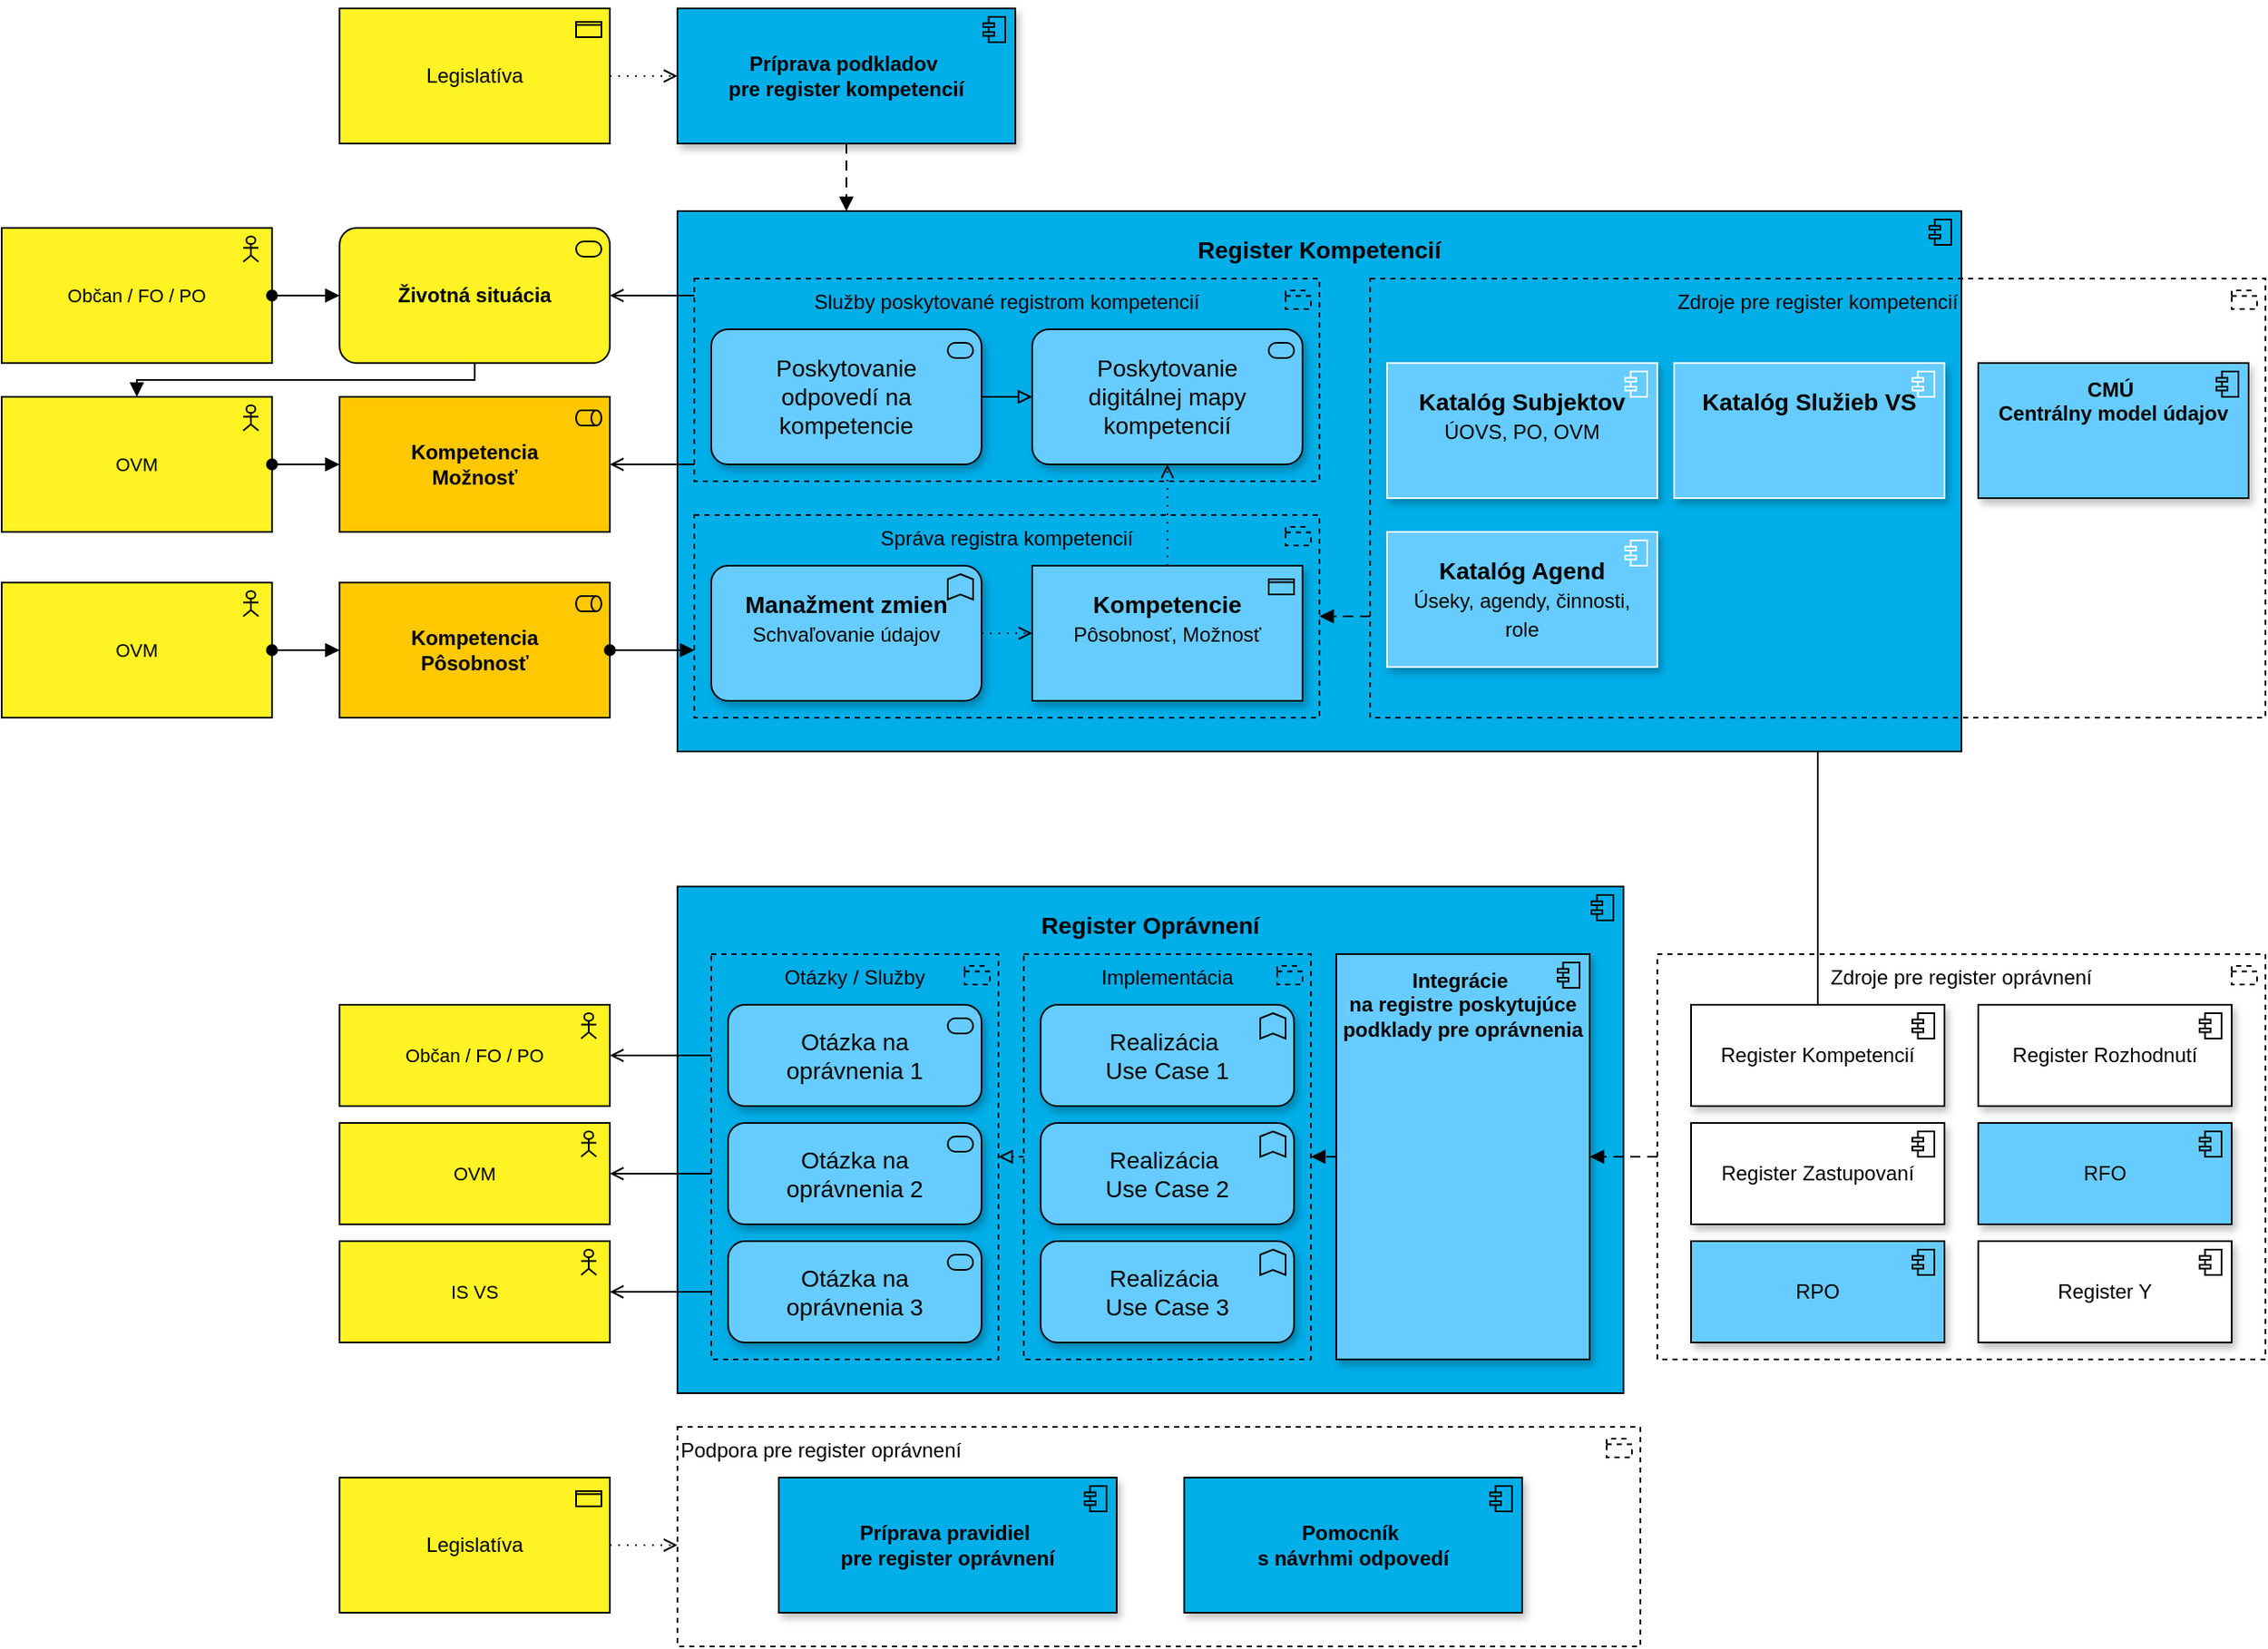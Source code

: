 <mxfile version="26.2.15">
  <diagram name="Page-1" id="1TvJFZpCCsVlD1c309pt">
    <mxGraphModel dx="2866" dy="1634" grid="1" gridSize="10" guides="1" tooltips="1" connect="1" arrows="0" fold="1" page="0" pageScale="1" pageWidth="1169" pageHeight="827" math="0" shadow="0">
      <root>
        <mxCell id="0" />
        <mxCell id="1" parent="0" />
        <mxCell id="TgHDQqaDv-wpQHtrNDzu-69" value="Podpora pre register oprávnení" style="html=1;outlineConnect=0;whiteSpace=wrap;shape=mxgraph.archimate3.application;appType=grouping;archiType=square;dashed=1;fillColor=none;verticalAlign=top;align=left;" vertex="1" parent="1">
          <mxGeometry x="-120" y="780" width="570" height="130" as="geometry" />
        </mxCell>
        <mxCell id="TgHDQqaDv-wpQHtrNDzu-43" value="Zdroje pre register oprávnení" style="html=1;outlineConnect=0;whiteSpace=wrap;shape=mxgraph.archimate3.application;appType=grouping;archiType=square;dashed=1;fillColor=none;verticalAlign=top;align=center;" vertex="1" parent="1">
          <mxGeometry x="460" y="500" width="360" height="240" as="geometry" />
        </mxCell>
        <mxCell id="Gv54UPKtSoBTYh8H3Rzt-5" value="Register Kompetencií" style="html=1;outlineConnect=0;whiteSpace=wrap;fillColor=#00AEE8;shape=mxgraph.archimate3.application;appType=comp;archiType=square;strokeColor=#000000;container=0;spacing=10;verticalAlign=top;fontSize=14;fontStyle=1;" parent="1" vertex="1">
          <mxGeometry x="-120" y="60" width="760" height="320" as="geometry" />
        </mxCell>
        <mxCell id="TgHDQqaDv-wpQHtrNDzu-12" value="Správa registra kompetencií" style="html=1;outlineConnect=0;whiteSpace=wrap;shape=mxgraph.archimate3.application;appType=grouping;archiType=square;dashed=1;fillColor=none;verticalAlign=top;" vertex="1" parent="1">
          <mxGeometry x="-110" y="240" width="370" height="120" as="geometry" />
        </mxCell>
        <mxCell id="TgHDQqaDv-wpQHtrNDzu-13" value="Zdroje pre register kompetencií" style="html=1;outlineConnect=0;whiteSpace=wrap;shape=mxgraph.archimate3.application;appType=grouping;archiType=square;dashed=1;fillColor=none;verticalAlign=top;align=center;" vertex="1" parent="1">
          <mxGeometry x="290" y="100" width="530" height="260" as="geometry" />
        </mxCell>
        <mxCell id="Gv54UPKtSoBTYh8H3Rzt-26" value="Register Oprávnení" style="html=1;outlineConnect=0;whiteSpace=wrap;fillColor=#00AEE8;shape=mxgraph.archimate3.application;appType=comp;archiType=square;strokeColor=#000000;container=0;spacing=10;verticalAlign=top;fontSize=14;fontStyle=1;align=center;fontFamily=Helvetica;fontColor=default;" parent="1" vertex="1">
          <mxGeometry x="-120" y="460" width="560" height="300" as="geometry" />
        </mxCell>
        <mxCell id="Gv54UPKtSoBTYh8H3Rzt-38" value="Otázky / Služby" style="html=1;outlineConnect=0;whiteSpace=wrap;shape=mxgraph.archimate3.application;appType=grouping;archiType=square;dashed=1;fillColor=none;strokeColor=#000000;align=center;verticalAlign=top;spacing=2;fontFamily=Helvetica;fontSize=12;fontColor=default;" parent="1" vertex="1">
          <mxGeometry x="-100" y="500" width="170" height="240" as="geometry" />
        </mxCell>
        <mxCell id="Gv54UPKtSoBTYh8H3Rzt-18" value="&lt;b&gt;Manažment zmien&lt;/b&gt;&lt;div&gt;&lt;font style=&quot;font-size: 12px;&quot;&gt;Schvaľovanie údajov&lt;/font&gt;&lt;/div&gt;" style="html=1;outlineConnect=0;whiteSpace=wrap;fillColor=#66CCFF;shape=mxgraph.archimate3.application;appType=func;archiType=rounded;strokeColor=#000000;align=center;verticalAlign=top;spacing=10;fontFamily=Helvetica;fontSize=14;shadow=1;" parent="1" vertex="1">
          <mxGeometry x="-100" y="270" width="160" height="80" as="geometry" />
        </mxCell>
        <mxCell id="Gv54UPKtSoBTYh8H3Rzt-27" value="Register Zastupovaní" style="html=1;outlineConnect=0;whiteSpace=wrap;fillColor=#FFFFFF;shape=mxgraph.archimate3.application;appType=comp;archiType=square;strokeColor=#000000;container=0;spacing=4;verticalAlign=middle;fontSize=12;shadow=1;align=center;fontFamily=Helvetica;" parent="1" vertex="1">
          <mxGeometry x="480" y="600" width="150" height="60" as="geometry" />
        </mxCell>
        <mxCell id="Gv54UPKtSoBTYh8H3Rzt-37" value="Otázka na oprávnenia 1" style="html=1;outlineConnect=0;whiteSpace=wrap;fillColor=#66CCFF;shape=mxgraph.archimate3.application;appType=serv;archiType=rounded;strokeColor=#000000;align=center;verticalAlign=middle;spacing=10;fontFamily=Helvetica;fontSize=14;shadow=1;fontColor=default;" parent="1" vertex="1">
          <mxGeometry x="-90" y="530" width="150" height="60" as="geometry" />
        </mxCell>
        <mxCell id="TgHDQqaDv-wpQHtrNDzu-1" value="Katalóg Služieb VS" style="html=1;outlineConnect=0;whiteSpace=wrap;fillColor=#66CCFF;shape=mxgraph.archimate3.application;appType=comp;archiType=square;strokeColor=#FFFFFF;container=0;spacing=10;verticalAlign=top;fontSize=14;fontStyle=1;shadow=1;" vertex="1" parent="1">
          <mxGeometry x="470" y="150" width="160" height="80" as="geometry" />
        </mxCell>
        <mxCell id="TgHDQqaDv-wpQHtrNDzu-2" value="Katalóg Agend&lt;div&gt;&lt;span style=&quot;font-weight: normal;&quot;&gt;&lt;font style=&quot;font-size: 12px;&quot;&gt;Úseky, agendy, činnosti, role&lt;/font&gt;&lt;/span&gt;&lt;/div&gt;" style="html=1;outlineConnect=0;whiteSpace=wrap;fillColor=#66CCFF;shape=mxgraph.archimate3.application;appType=comp;archiType=square;strokeColor=#FFFFFF;container=0;spacing=10;verticalAlign=top;fontSize=14;fontStyle=1;shadow=1;align=center;fontFamily=Helvetica;fontColor=default;" vertex="1" parent="1">
          <mxGeometry x="300" y="250" width="160" height="80" as="geometry" />
        </mxCell>
        <mxCell id="TgHDQqaDv-wpQHtrNDzu-5" value="&lt;b&gt;CMÚ&amp;nbsp;&lt;/b&gt;&lt;div&gt;&lt;b&gt;Centrálny model údajov&lt;/b&gt;&lt;/div&gt;" style="html=1;outlineConnect=0;whiteSpace=wrap;fillColor=#66CCFF;shape=mxgraph.archimate3.application;appType=comp;archiType=square;strokeColor=#000000;verticalAlign=top;spacing=4;shadow=1;" vertex="1" parent="1">
          <mxGeometry x="650" y="150" width="160" height="80" as="geometry" />
        </mxCell>
        <mxCell id="TgHDQqaDv-wpQHtrNDzu-6" value="Kompetencie&lt;div&gt;&lt;span style=&quot;font-weight: normal;&quot;&gt;&lt;font style=&quot;font-size: 12px;&quot;&gt;Pôsobnosť, Možnosť&lt;/font&gt;&lt;/span&gt;&lt;/div&gt;" style="html=1;outlineConnect=0;whiteSpace=wrap;fillColor=#66CCFF;shape=mxgraph.archimate3.application;appType=passive;archiType=square;strokeColor=#000000;container=0;spacing=10;verticalAlign=top;fontSize=14;fontStyle=1;shadow=1;" vertex="1" parent="1">
          <mxGeometry x="90" y="270" width="160" height="80" as="geometry" />
        </mxCell>
        <mxCell id="TgHDQqaDv-wpQHtrNDzu-7" value="Katalóg Subjektov&lt;div&gt;&lt;span style=&quot;font-weight: normal;&quot;&gt;&lt;font style=&quot;font-size: 12px;&quot;&gt;ÚOVS, PO, OVM&lt;/font&gt;&lt;/span&gt;&lt;/div&gt;" style="html=1;outlineConnect=0;whiteSpace=wrap;fillColor=#66CCFF;shape=mxgraph.archimate3.application;appType=comp;archiType=square;strokeColor=#FFFFFF;container=0;spacing=10;verticalAlign=top;fontSize=14;fontStyle=1;shadow=1;align=center;fontFamily=Helvetica;fontColor=default;" vertex="1" parent="1">
          <mxGeometry x="300" y="150" width="160" height="80" as="geometry" />
        </mxCell>
        <mxCell id="TgHDQqaDv-wpQHtrNDzu-11" value="Služby poskytované registrom kompetencií" style="html=1;outlineConnect=0;whiteSpace=wrap;shape=mxgraph.archimate3.application;appType=grouping;archiType=square;dashed=1;fillColor=none;verticalAlign=top;" vertex="1" parent="1">
          <mxGeometry x="-110" y="100" width="370" height="120" as="geometry" />
        </mxCell>
        <mxCell id="TgHDQqaDv-wpQHtrNDzu-14" value="&lt;span style=&quot;font-size: 11px;&quot;&gt;OVM&lt;/span&gt;" style="html=1;outlineConnect=0;whiteSpace=wrap;fillColor=#FFF323;shape=mxgraph.archimate3.application;appType=actor;archiType=square;strokeColor=#000000;" vertex="1" parent="1">
          <mxGeometry x="-520" y="280" width="160" height="80" as="geometry" />
        </mxCell>
        <mxCell id="TgHDQqaDv-wpQHtrNDzu-15" value="&lt;span style=&quot;font-size: 12px;&quot;&gt;&lt;b&gt;Kompetencia&lt;/b&gt;&lt;/span&gt;&lt;div&gt;&lt;b&gt;Možnosť&lt;/b&gt;&lt;/div&gt;" style="html=1;outlineConnect=0;whiteSpace=wrap;fillColor=#FFC800;shape=mxgraph.archimate3.application;appType=role;archiType=square;strokeColor=#000000;verticalAlign=middle;align=center;spacingLeft=4;spacingRight=4;spacing=2;fontFamily=Helvetica;fontSize=12;" vertex="1" parent="1">
          <mxGeometry x="-320" y="170" width="160" height="80" as="geometry" />
        </mxCell>
        <mxCell id="TgHDQqaDv-wpQHtrNDzu-16" value="&lt;b&gt;Kompetencia&lt;/b&gt;&lt;div&gt;&lt;b&gt;Pôsobnosť&lt;/b&gt;&lt;/div&gt;" style="html=1;outlineConnect=0;whiteSpace=wrap;fillColor=#FFC800;shape=mxgraph.archimate3.application;appType=role;archiType=square;strokeColor=#000000;align=center;verticalAlign=middle;fontFamily=Helvetica;fontSize=12;spacing=2;spacingLeft=4;spacingRight=4;" vertex="1" parent="1">
          <mxGeometry x="-320" y="280" width="160" height="80" as="geometry" />
        </mxCell>
        <mxCell id="TgHDQqaDv-wpQHtrNDzu-17" value="" style="endArrow=block;html=1;endFill=1;startArrow=oval;startFill=1;edgeStyle=elbowEdgeStyle;elbow=vertical;rounded=0;" edge="1" parent="1" source="TgHDQqaDv-wpQHtrNDzu-14" target="TgHDQqaDv-wpQHtrNDzu-16">
          <mxGeometry width="160" relative="1" as="geometry">
            <mxPoint x="-450" y="70" as="sourcePoint" />
            <mxPoint x="-700" y="-20" as="targetPoint" />
          </mxGeometry>
        </mxCell>
        <mxCell id="TgHDQqaDv-wpQHtrNDzu-18" value="" style="endArrow=block;html=1;endFill=1;startArrow=oval;startFill=1;edgeStyle=elbowEdgeStyle;rounded=0;elbow=vertical;" edge="1" parent="1" source="TgHDQqaDv-wpQHtrNDzu-16" target="TgHDQqaDv-wpQHtrNDzu-12">
          <mxGeometry width="160" relative="1" as="geometry">
            <mxPoint x="-310" y="-30" as="sourcePoint" />
            <mxPoint x="-330" y="280" as="targetPoint" />
          </mxGeometry>
        </mxCell>
        <mxCell id="TgHDQqaDv-wpQHtrNDzu-19" value="&lt;span style=&quot;font-size: 11px;&quot;&gt;OVM&lt;/span&gt;" style="html=1;outlineConnect=0;whiteSpace=wrap;fillColor=#FFF323;shape=mxgraph.archimate3.application;appType=actor;archiType=square;strokeColor=#000000;" vertex="1" parent="1">
          <mxGeometry x="-520" y="170" width="160" height="80" as="geometry" />
        </mxCell>
        <mxCell id="TgHDQqaDv-wpQHtrNDzu-20" value="" style="endArrow=block;html=1;endFill=1;startArrow=oval;startFill=1;edgeStyle=elbowEdgeStyle;elbow=vertical;rounded=0;" edge="1" parent="1" source="TgHDQqaDv-wpQHtrNDzu-19" target="TgHDQqaDv-wpQHtrNDzu-15">
          <mxGeometry width="160" relative="1" as="geometry">
            <mxPoint x="-390" y="800" as="sourcePoint" />
            <mxPoint x="-390" y="760" as="targetPoint" />
          </mxGeometry>
        </mxCell>
        <mxCell id="TgHDQqaDv-wpQHtrNDzu-21" value="" style="edgeStyle=elbowEdgeStyle;html=1;endArrow=open;elbow=vertical;endFill=1;rounded=0;" edge="1" parent="1" target="TgHDQqaDv-wpQHtrNDzu-15" source="TgHDQqaDv-wpQHtrNDzu-11">
          <mxGeometry width="160" relative="1" as="geometry">
            <mxPoint x="-330" y="620" as="sourcePoint" />
            <mxPoint x="200" y="660" as="targetPoint" />
            <Array as="points">
              <mxPoint x="-130" y="210" />
            </Array>
          </mxGeometry>
        </mxCell>
        <mxCell id="TgHDQqaDv-wpQHtrNDzu-22" value="&lt;span style=&quot;font-size: 11px;&quot;&gt;Občan / FO / PO&lt;/span&gt;" style="html=1;outlineConnect=0;whiteSpace=wrap;fillColor=#FFF323;shape=mxgraph.archimate3.application;appType=actor;archiType=square;strokeColor=#000000;" vertex="1" parent="1">
          <mxGeometry x="-520" y="70" width="160" height="80" as="geometry" />
        </mxCell>
        <mxCell id="TgHDQqaDv-wpQHtrNDzu-23" value="&lt;div&gt;&lt;b&gt;Životná situácia&lt;/b&gt;&lt;/div&gt;" style="html=1;outlineConnect=0;whiteSpace=wrap;fillColor=#FFF323;shape=mxgraph.archimate3.application;appType=serv;archiType=rounded;strokeColor=#000000;fontStyle=0;container=0;verticalAlign=middle;spacing=5;" vertex="1" parent="1">
          <mxGeometry x="-320" y="70" width="160" height="80" as="geometry" />
        </mxCell>
        <mxCell id="TgHDQqaDv-wpQHtrNDzu-24" value="" style="endArrow=block;html=1;endFill=1;startArrow=oval;startFill=1;edgeStyle=elbowEdgeStyle;elbow=vertical;rounded=0;" edge="1" parent="1" source="TgHDQqaDv-wpQHtrNDzu-22" target="TgHDQqaDv-wpQHtrNDzu-23">
          <mxGeometry width="160" relative="1" as="geometry">
            <mxPoint x="-600" y="760" as="sourcePoint" />
            <mxPoint x="-440" y="760" as="targetPoint" />
          </mxGeometry>
        </mxCell>
        <mxCell id="TgHDQqaDv-wpQHtrNDzu-25" value="" style="edgeStyle=elbowEdgeStyle;html=1;endArrow=block;dashed=0;elbow=vertical;endFill=1;rounded=0;" edge="1" parent="1" source="TgHDQqaDv-wpQHtrNDzu-23" target="TgHDQqaDv-wpQHtrNDzu-19">
          <mxGeometry width="160" relative="1" as="geometry">
            <mxPoint x="-480" y="780" as="sourcePoint" />
            <mxPoint x="-320" y="780" as="targetPoint" />
            <Array as="points">
              <mxPoint x="-330" y="160" />
            </Array>
          </mxGeometry>
        </mxCell>
        <mxCell id="TgHDQqaDv-wpQHtrNDzu-26" value="" style="html=1;endArrow=open;elbow=vertical;endFill=1;rounded=0;edgeStyle=orthogonalEdgeStyle;" edge="1" parent="1" target="TgHDQqaDv-wpQHtrNDzu-23" source="TgHDQqaDv-wpQHtrNDzu-11">
          <mxGeometry width="160" relative="1" as="geometry">
            <mxPoint x="-330" y="480" as="sourcePoint" />
            <mxPoint x="-240" y="672.9" as="targetPoint" />
            <Array as="points">
              <mxPoint x="-130" y="110" />
              <mxPoint x="-130" y="110" />
            </Array>
          </mxGeometry>
        </mxCell>
        <mxCell id="Gv54UPKtSoBTYh8H3Rzt-19" value="Poskytovanie odpovedí na kompetencie" style="html=1;outlineConnect=0;whiteSpace=wrap;fillColor=#66CCFF;shape=mxgraph.archimate3.application;appType=serv;archiType=rounded;strokeColor=#000000;align=center;verticalAlign=middle;spacing=10;fontFamily=Helvetica;fontSize=14;shadow=1;" parent="1" vertex="1">
          <mxGeometry x="-100" y="130" width="160" height="80" as="geometry" />
        </mxCell>
        <mxCell id="TgHDQqaDv-wpQHtrNDzu-10" value="Poskytovanie digitálnej mapy kompetencií" style="html=1;outlineConnect=0;whiteSpace=wrap;fillColor=#66CCFF;shape=mxgraph.archimate3.application;appType=serv;archiType=rounded;strokeColor=#000000;align=center;verticalAlign=middle;spacing=10;fontFamily=Helvetica;fontSize=14;shadow=1;" vertex="1" parent="1">
          <mxGeometry x="90" y="130" width="160" height="80" as="geometry" />
        </mxCell>
        <mxCell id="TgHDQqaDv-wpQHtrNDzu-28" value="Otázka na oprávnenia 2" style="html=1;outlineConnect=0;whiteSpace=wrap;fillColor=#66CCFF;shape=mxgraph.archimate3.application;appType=serv;archiType=rounded;strokeColor=#000000;align=center;verticalAlign=middle;spacing=10;fontFamily=Helvetica;fontSize=14;shadow=1;fontColor=default;" vertex="1" parent="1">
          <mxGeometry x="-90" y="600" width="150" height="60" as="geometry" />
        </mxCell>
        <mxCell id="TgHDQqaDv-wpQHtrNDzu-29" value="Otázka na oprávnenia 3" style="html=1;outlineConnect=0;whiteSpace=wrap;fillColor=#66CCFF;shape=mxgraph.archimate3.application;appType=serv;archiType=rounded;strokeColor=#000000;align=center;verticalAlign=middle;spacing=10;fontFamily=Helvetica;fontSize=14;shadow=1;fontColor=default;" vertex="1" parent="1">
          <mxGeometry x="-90" y="670" width="150" height="60" as="geometry" />
        </mxCell>
        <mxCell id="TgHDQqaDv-wpQHtrNDzu-32" value="Implementácia" style="html=1;outlineConnect=0;whiteSpace=wrap;shape=mxgraph.archimate3.application;appType=grouping;archiType=square;dashed=1;fillColor=none;strokeColor=#000000;align=center;verticalAlign=top;spacing=2;fontFamily=Helvetica;fontSize=12;fontColor=default;" vertex="1" parent="1">
          <mxGeometry x="85" y="500" width="170" height="240" as="geometry" />
        </mxCell>
        <mxCell id="TgHDQqaDv-wpQHtrNDzu-33" value="Realizácia&amp;nbsp;&lt;div&gt;Use Case 1&lt;/div&gt;" style="html=1;outlineConnect=0;whiteSpace=wrap;fillColor=#66CCFF;shape=mxgraph.archimate3.application;appType=func;archiType=rounded;strokeColor=#000000;align=center;verticalAlign=middle;spacing=10;fontFamily=Helvetica;fontSize=14;shadow=1;fontColor=default;" vertex="1" parent="1">
          <mxGeometry x="95" y="530" width="150" height="60" as="geometry" />
        </mxCell>
        <mxCell id="TgHDQqaDv-wpQHtrNDzu-34" value="Realizácia&amp;nbsp;&lt;div&gt;Use Case 2&lt;/div&gt;" style="html=1;outlineConnect=0;whiteSpace=wrap;fillColor=#66CCFF;shape=mxgraph.archimate3.application;appType=func;archiType=rounded;strokeColor=#000000;align=center;verticalAlign=middle;spacing=10;fontFamily=Helvetica;fontSize=14;shadow=1;fontColor=default;" vertex="1" parent="1">
          <mxGeometry x="95" y="600" width="150" height="60" as="geometry" />
        </mxCell>
        <mxCell id="TgHDQqaDv-wpQHtrNDzu-35" value="Realizácia&amp;nbsp;&lt;div&gt;Use Case 3&lt;/div&gt;" style="html=1;outlineConnect=0;whiteSpace=wrap;fillColor=#66CCFF;shape=mxgraph.archimate3.application;appType=func;archiType=rounded;strokeColor=#000000;align=center;verticalAlign=middle;spacing=10;fontFamily=Helvetica;fontSize=14;shadow=1;fontColor=default;" vertex="1" parent="1">
          <mxGeometry x="95" y="670" width="150" height="60" as="geometry" />
        </mxCell>
        <mxCell id="TgHDQqaDv-wpQHtrNDzu-37" value="" style="edgeStyle=elbowEdgeStyle;html=1;endArrow=open;elbow=vertical;endFill=0;dashed=1;dashPattern=1 4;rounded=0;" edge="1" parent="1" source="Gv54UPKtSoBTYh8H3Rzt-18" target="TgHDQqaDv-wpQHtrNDzu-6">
          <mxGeometry width="160" relative="1" as="geometry">
            <mxPoint x="130" y="600" as="sourcePoint" />
            <mxPoint x="290" y="600" as="targetPoint" />
          </mxGeometry>
        </mxCell>
        <mxCell id="TgHDQqaDv-wpQHtrNDzu-38" value="" style="edgeStyle=elbowEdgeStyle;html=1;endArrow=open;elbow=vertical;endFill=0;dashed=1;dashPattern=1 4;rounded=0;" edge="1" parent="1" source="TgHDQqaDv-wpQHtrNDzu-6" target="TgHDQqaDv-wpQHtrNDzu-10">
          <mxGeometry width="160" relative="1" as="geometry">
            <mxPoint x="70" y="320" as="sourcePoint" />
            <mxPoint x="100" y="320" as="targetPoint" />
          </mxGeometry>
        </mxCell>
        <mxCell id="TgHDQqaDv-wpQHtrNDzu-40" value="" style="endArrow=block;html=1;endFill=0;edgeStyle=elbowEdgeStyle;elbow=vertical;rounded=0;entryX=0;entryY=0.5;entryDx=0;entryDy=0;entryPerimeter=0;" edge="1" parent="1" source="Gv54UPKtSoBTYh8H3Rzt-19" target="TgHDQqaDv-wpQHtrNDzu-10">
          <mxGeometry width="160" relative="1" as="geometry">
            <mxPoint x="130" y="600" as="sourcePoint" />
            <mxPoint x="290" y="600" as="targetPoint" />
          </mxGeometry>
        </mxCell>
        <mxCell id="TgHDQqaDv-wpQHtrNDzu-41" value="" style="edgeStyle=elbowEdgeStyle;html=1;endArrow=block;dashed=1;elbow=vertical;endFill=1;dashPattern=6 4;rounded=0;" edge="1" parent="1" source="TgHDQqaDv-wpQHtrNDzu-13" target="TgHDQqaDv-wpQHtrNDzu-12">
          <mxGeometry width="160" relative="1" as="geometry">
            <mxPoint x="130" y="600" as="sourcePoint" />
            <mxPoint x="290" y="600" as="targetPoint" />
          </mxGeometry>
        </mxCell>
        <mxCell id="TgHDQqaDv-wpQHtrNDzu-42" value="&lt;b&gt;Integrácie&amp;nbsp;&lt;/b&gt;&lt;div&gt;&lt;b&gt;na registre poskytujúce podklady pre oprávnenia&lt;/b&gt;&lt;/div&gt;" style="html=1;outlineConnect=0;whiteSpace=wrap;fillColor=#66CCFF;shape=mxgraph.archimate3.application;appType=comp;archiType=square;strokeColor=#000000;verticalAlign=top;spacing=4;shadow=1;" vertex="1" parent="1">
          <mxGeometry x="270" y="500" width="150" height="240" as="geometry" />
        </mxCell>
        <mxCell id="TgHDQqaDv-wpQHtrNDzu-44" value="RFO" style="html=1;outlineConnect=0;whiteSpace=wrap;fillColor=#66CCFF;shape=mxgraph.archimate3.application;appType=comp;archiType=square;strokeColor=#000000;container=0;spacing=4;verticalAlign=middle;fontSize=12;shadow=1;align=center;fontFamily=Helvetica;" vertex="1" parent="1">
          <mxGeometry x="650" y="600" width="150" height="60" as="geometry" />
        </mxCell>
        <mxCell id="TgHDQqaDv-wpQHtrNDzu-45" value="RPO" style="html=1;outlineConnect=0;whiteSpace=wrap;fillColor=#66CCFF;shape=mxgraph.archimate3.application;appType=comp;archiType=square;strokeColor=#000000;container=0;spacing=4;verticalAlign=middle;fontSize=12;shadow=1;align=center;fontFamily=Helvetica;" vertex="1" parent="1">
          <mxGeometry x="480" y="670" width="150" height="60" as="geometry" />
        </mxCell>
        <mxCell id="TgHDQqaDv-wpQHtrNDzu-46" value="Register Rozhodnutí" style="html=1;outlineConnect=0;whiteSpace=wrap;fillColor=#FFFFFF;shape=mxgraph.archimate3.application;appType=comp;archiType=square;strokeColor=#000000;container=0;spacing=4;verticalAlign=middle;fontSize=12;shadow=1;align=center;fontFamily=Helvetica;" vertex="1" parent="1">
          <mxGeometry x="650" y="530" width="150" height="60" as="geometry" />
        </mxCell>
        <mxCell id="TgHDQqaDv-wpQHtrNDzu-47" value="Register Kompetencií" style="html=1;outlineConnect=0;whiteSpace=wrap;fillColor=#FFFFFF;shape=mxgraph.archimate3.application;appType=comp;archiType=square;strokeColor=#000000;container=0;spacing=4;verticalAlign=middle;fontSize=12;shadow=1;align=center;fontFamily=Helvetica;" vertex="1" parent="1">
          <mxGeometry x="480" y="530" width="150" height="60" as="geometry" />
        </mxCell>
        <mxCell id="TgHDQqaDv-wpQHtrNDzu-48" value="Register Y" style="html=1;outlineConnect=0;whiteSpace=wrap;fillColor=#FFFFFF;shape=mxgraph.archimate3.application;appType=comp;archiType=square;strokeColor=#000000;container=0;spacing=4;verticalAlign=middle;fontSize=12;shadow=1;align=center;fontFamily=Helvetica;" vertex="1" parent="1">
          <mxGeometry x="650" y="670" width="150" height="60" as="geometry" />
        </mxCell>
        <mxCell id="TgHDQqaDv-wpQHtrNDzu-49" value="" style="edgeStyle=elbowEdgeStyle;html=1;endArrow=block;dashed=1;elbow=vertical;endFill=1;dashPattern=6 4;rounded=0;" edge="1" parent="1" source="TgHDQqaDv-wpQHtrNDzu-43" target="TgHDQqaDv-wpQHtrNDzu-42">
          <mxGeometry width="160" relative="1" as="geometry">
            <mxPoint x="130" y="600" as="sourcePoint" />
            <mxPoint x="290" y="600" as="targetPoint" />
          </mxGeometry>
        </mxCell>
        <mxCell id="TgHDQqaDv-wpQHtrNDzu-50" value="" style="edgeStyle=elbowEdgeStyle;html=1;endArrow=block;dashed=1;elbow=vertical;endFill=1;dashPattern=6 4;rounded=0;" edge="1" parent="1" source="TgHDQqaDv-wpQHtrNDzu-42" target="TgHDQqaDv-wpQHtrNDzu-32">
          <mxGeometry width="160" relative="1" as="geometry">
            <mxPoint x="470" y="630" as="sourcePoint" />
            <mxPoint x="430" y="630" as="targetPoint" />
          </mxGeometry>
        </mxCell>
        <mxCell id="TgHDQqaDv-wpQHtrNDzu-51" value="" style="edgeStyle=elbowEdgeStyle;html=1;endArrow=block;elbow=vertical;endFill=0;dashed=1;rounded=0;" edge="1" parent="1" source="TgHDQqaDv-wpQHtrNDzu-32" target="Gv54UPKtSoBTYh8H3Rzt-38">
          <mxGeometry width="160" relative="1" as="geometry">
            <mxPoint x="130" y="600" as="sourcePoint" />
            <mxPoint x="290" y="600" as="targetPoint" />
          </mxGeometry>
        </mxCell>
        <mxCell id="TgHDQqaDv-wpQHtrNDzu-52" value="&lt;span style=&quot;font-size: 11px;&quot;&gt;OVM&lt;/span&gt;" style="html=1;outlineConnect=0;whiteSpace=wrap;fillColor=#FFF323;shape=mxgraph.archimate3.application;appType=actor;archiType=square;strokeColor=#000000;" vertex="1" parent="1">
          <mxGeometry x="-320" y="600" width="160" height="60" as="geometry" />
        </mxCell>
        <mxCell id="TgHDQqaDv-wpQHtrNDzu-53" value="&lt;span style=&quot;font-size: 11px;&quot;&gt;Občan / FO / PO&lt;/span&gt;" style="html=1;outlineConnect=0;whiteSpace=wrap;fillColor=#FFF323;shape=mxgraph.archimate3.application;appType=actor;archiType=square;strokeColor=#000000;" vertex="1" parent="1">
          <mxGeometry x="-320" y="530" width="160" height="60" as="geometry" />
        </mxCell>
        <mxCell id="TgHDQqaDv-wpQHtrNDzu-54" value="" style="edgeStyle=elbowEdgeStyle;html=1;endArrow=open;elbow=vertical;endFill=1;rounded=0;" edge="1" parent="1" source="Gv54UPKtSoBTYh8H3Rzt-38" target="TgHDQqaDv-wpQHtrNDzu-53">
          <mxGeometry width="160" relative="1" as="geometry">
            <mxPoint x="-100" y="540" as="sourcePoint" />
            <mxPoint x="290" y="560" as="targetPoint" />
            <Array as="points">
              <mxPoint x="-135" y="560" />
            </Array>
          </mxGeometry>
        </mxCell>
        <mxCell id="TgHDQqaDv-wpQHtrNDzu-55" value="" style="edgeStyle=elbowEdgeStyle;html=1;endArrow=open;elbow=vertical;endFill=1;rounded=0;" edge="1" parent="1" source="Gv54UPKtSoBTYh8H3Rzt-38" target="TgHDQqaDv-wpQHtrNDzu-52">
          <mxGeometry width="160" relative="1" as="geometry">
            <mxPoint x="-100" y="640" as="sourcePoint" />
            <mxPoint x="-150" y="550" as="targetPoint" />
            <Array as="points">
              <mxPoint x="-130" y="630" />
            </Array>
          </mxGeometry>
        </mxCell>
        <mxCell id="TgHDQqaDv-wpQHtrNDzu-56" value="&lt;span style=&quot;font-size: 11px;&quot;&gt;IS VS&lt;/span&gt;" style="html=1;outlineConnect=0;whiteSpace=wrap;fillColor=#FFF323;shape=mxgraph.archimate3.application;appType=actor;archiType=square;strokeColor=#000000;" vertex="1" parent="1">
          <mxGeometry x="-320" y="670" width="160" height="60" as="geometry" />
        </mxCell>
        <mxCell id="TgHDQqaDv-wpQHtrNDzu-57" value="" style="edgeStyle=elbowEdgeStyle;html=1;endArrow=open;elbow=vertical;endFill=1;rounded=0;" edge="1" parent="1" source="Gv54UPKtSoBTYh8H3Rzt-38" target="TgHDQqaDv-wpQHtrNDzu-56">
          <mxGeometry width="160" relative="1" as="geometry">
            <mxPoint x="130" y="800" as="sourcePoint" />
            <mxPoint x="290" y="800" as="targetPoint" />
          </mxGeometry>
        </mxCell>
        <mxCell id="TgHDQqaDv-wpQHtrNDzu-58" value="&lt;b&gt;Príprava podkladov&amp;nbsp;&lt;/b&gt;&lt;div&gt;&lt;b&gt;pre register kompetencií&lt;/b&gt;&lt;/div&gt;" style="html=1;outlineConnect=0;whiteSpace=wrap;fillColor=#00AEE8;shape=mxgraph.archimate3.application;appType=comp;archiType=square;strokeColor=#000000;verticalAlign=middle;spacing=4;shadow=1;" vertex="1" parent="1">
          <mxGeometry x="-120" y="-60" width="200" height="80" as="geometry" />
        </mxCell>
        <mxCell id="TgHDQqaDv-wpQHtrNDzu-60" value="Legislatíva" style="html=1;outlineConnect=0;whiteSpace=wrap;fillColor=#FFF323;shape=mxgraph.archimate3.application;appType=passive;archiType=square;strokeColor=#000000;" vertex="1" parent="1">
          <mxGeometry x="-320" y="-60" width="160" height="80" as="geometry" />
        </mxCell>
        <mxCell id="TgHDQqaDv-wpQHtrNDzu-61" value="" style="edgeStyle=elbowEdgeStyle;html=1;endArrow=open;elbow=vertical;endFill=0;dashed=1;dashPattern=1 4;rounded=0;" edge="1" parent="1" source="TgHDQqaDv-wpQHtrNDzu-60" target="TgHDQqaDv-wpQHtrNDzu-58">
          <mxGeometry width="160" relative="1" as="geometry">
            <mxPoint x="130" y="400" as="sourcePoint" />
            <mxPoint x="290" y="400" as="targetPoint" />
          </mxGeometry>
        </mxCell>
        <mxCell id="TgHDQqaDv-wpQHtrNDzu-62" value="" style="edgeStyle=elbowEdgeStyle;html=1;endArrow=block;dashed=1;endFill=1;dashPattern=6 4;rounded=0;" edge="1" parent="1" source="TgHDQqaDv-wpQHtrNDzu-58" target="Gv54UPKtSoBTYh8H3Rzt-5">
          <mxGeometry width="160" relative="1" as="geometry">
            <mxPoint x="130" y="420" as="sourcePoint" />
            <mxPoint x="290" y="420" as="targetPoint" />
          </mxGeometry>
        </mxCell>
        <mxCell id="TgHDQqaDv-wpQHtrNDzu-63" value="&lt;b&gt;Príprava pravidiel&amp;nbsp;&lt;/b&gt;&lt;div&gt;&lt;b&gt;pre register oprávnení&lt;/b&gt;&lt;/div&gt;" style="html=1;outlineConnect=0;whiteSpace=wrap;fillColor=#00AEE8;shape=mxgraph.archimate3.application;appType=comp;archiType=square;strokeColor=#000000;verticalAlign=middle;spacing=4;shadow=1;" vertex="1" parent="1">
          <mxGeometry x="-60" y="810" width="200" height="80" as="geometry" />
        </mxCell>
        <mxCell id="TgHDQqaDv-wpQHtrNDzu-64" value="Legislatíva" style="html=1;outlineConnect=0;whiteSpace=wrap;fillColor=#FFF323;shape=mxgraph.archimate3.application;appType=passive;archiType=square;strokeColor=#000000;" vertex="1" parent="1">
          <mxGeometry x="-320" y="810" width="160" height="80" as="geometry" />
        </mxCell>
        <mxCell id="TgHDQqaDv-wpQHtrNDzu-65" value="" style="edgeStyle=elbowEdgeStyle;html=1;endArrow=open;elbow=vertical;endFill=0;dashed=1;dashPattern=1 4;rounded=0;" edge="1" source="TgHDQqaDv-wpQHtrNDzu-64" target="TgHDQqaDv-wpQHtrNDzu-69" parent="1">
          <mxGeometry width="160" relative="1" as="geometry">
            <mxPoint x="130" y="1300" as="sourcePoint" />
            <mxPoint x="290" y="1300" as="targetPoint" />
          </mxGeometry>
        </mxCell>
        <mxCell id="TgHDQqaDv-wpQHtrNDzu-67" value="&lt;b&gt;Pomocník&amp;nbsp;&lt;/b&gt;&lt;div&gt;&lt;b&gt;s návrhmi odpovedí&lt;/b&gt;&lt;/div&gt;" style="html=1;outlineConnect=0;whiteSpace=wrap;fillColor=#00AEE8;shape=mxgraph.archimate3.application;appType=comp;archiType=square;strokeColor=#000000;verticalAlign=middle;spacing=4;shadow=1;" vertex="1" parent="1">
          <mxGeometry x="180" y="810" width="200" height="80" as="geometry" />
        </mxCell>
        <mxCell id="TgHDQqaDv-wpQHtrNDzu-70" value="" style="edgeStyle=elbowEdgeStyle;html=1;endArrow=none;rounded=0;endFill=0;startFill=0;" edge="1" parent="1" source="Gv54UPKtSoBTYh8H3Rzt-5" target="TgHDQqaDv-wpQHtrNDzu-47">
          <mxGeometry width="160" relative="1" as="geometry">
            <mxPoint x="130" y="420" as="sourcePoint" />
            <mxPoint x="290" y="420" as="targetPoint" />
          </mxGeometry>
        </mxCell>
      </root>
    </mxGraphModel>
  </diagram>
</mxfile>
